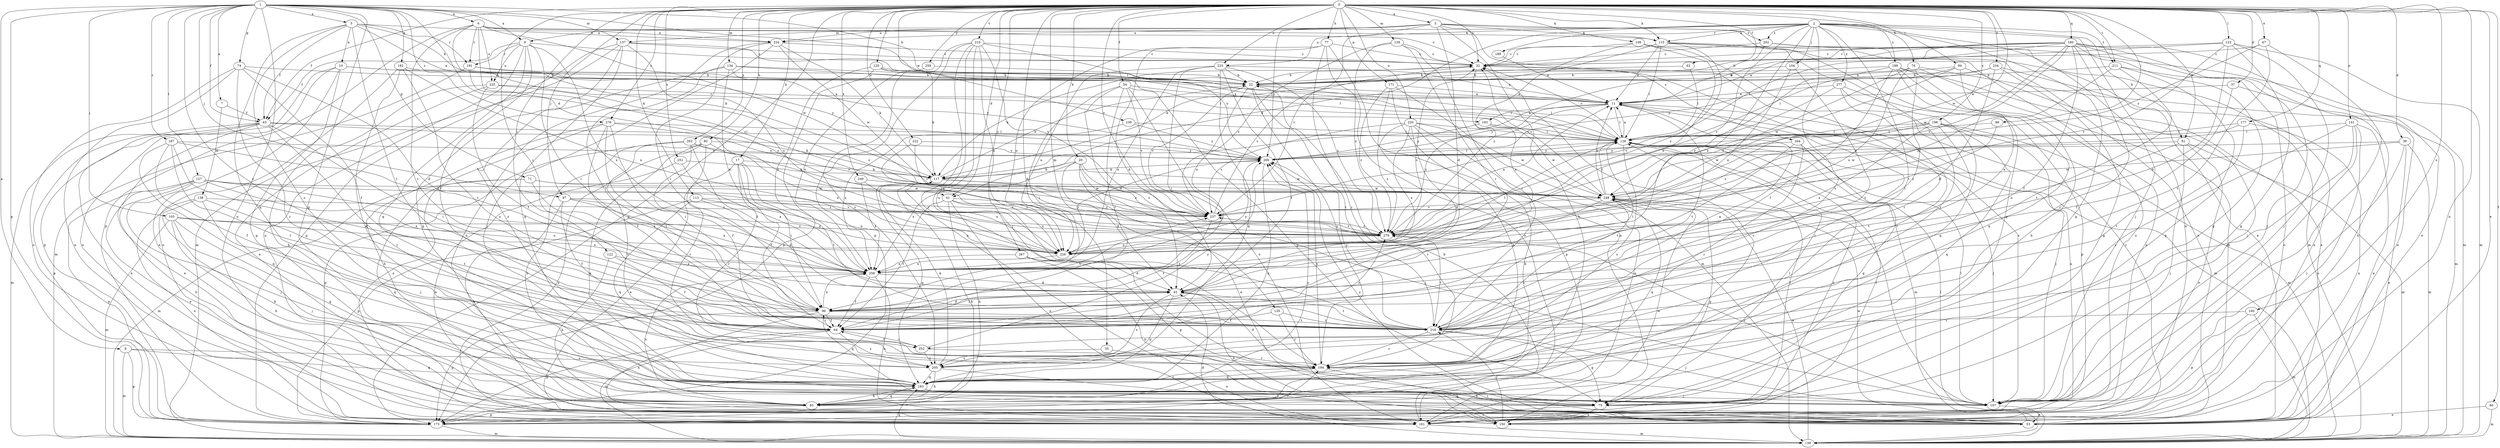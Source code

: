 strict digraph  {
0;
1;
2;
3;
5;
6;
7;
8;
9;
10;
11;
17;
20;
22;
32;
35;
37;
39;
41;
42;
47;
53;
54;
60;
62;
63;
64;
71;
74;
75;
76;
77;
80;
81;
85;
88;
94;
96;
97;
103;
104;
107;
108;
113;
115;
117;
120;
122;
123;
127;
128;
129;
134;
135;
137;
138;
139;
141;
150;
160;
161;
171;
173;
177;
180;
182;
183;
187;
189;
191;
193;
194;
196;
199;
202;
204;
205;
210;
211;
216;
220;
222;
223;
224;
225;
226;
234;
237;
239;
248;
249;
251;
252;
258;
259;
262;
267;
269;
276;
277;
279;
0 -> 3  [label=a];
0 -> 17  [label=b];
0 -> 20  [label=b];
0 -> 32  [label=c];
0 -> 35  [label=d];
0 -> 37  [label=d];
0 -> 39  [label=d];
0 -> 41  [label=d];
0 -> 47  [label=e];
0 -> 53  [label=e];
0 -> 54  [label=f];
0 -> 60  [label=f];
0 -> 62  [label=f];
0 -> 63  [label=f];
0 -> 76  [label=h];
0 -> 77  [label=h];
0 -> 80  [label=h];
0 -> 81  [label=h];
0 -> 88  [label=i];
0 -> 94  [label=i];
0 -> 96  [label=i];
0 -> 97  [label=j];
0 -> 108  [label=k];
0 -> 113  [label=k];
0 -> 115  [label=k];
0 -> 120  [label=l];
0 -> 122  [label=l];
0 -> 123  [label=l];
0 -> 129  [label=m];
0 -> 134  [label=m];
0 -> 135  [label=m];
0 -> 141  [label=n];
0 -> 150  [label=n];
0 -> 160  [label=o];
0 -> 171  [label=p];
0 -> 173  [label=p];
0 -> 177  [label=q];
0 -> 180  [label=q];
0 -> 196  [label=s];
0 -> 210  [label=t];
0 -> 211  [label=t];
0 -> 220  [label=u];
0 -> 222  [label=u];
0 -> 223  [label=u];
0 -> 234  [label=v];
0 -> 237  [label=v];
0 -> 239  [label=w];
0 -> 248  [label=w];
0 -> 249  [label=x];
0 -> 251  [label=x];
0 -> 259  [label=y];
0 -> 262  [label=y];
0 -> 267  [label=y];
0 -> 276  [label=z];
1 -> 5  [label=a];
1 -> 6  [label=a];
1 -> 7  [label=a];
1 -> 8  [label=a];
1 -> 9  [label=a];
1 -> 22  [label=b];
1 -> 41  [label=d];
1 -> 63  [label=f];
1 -> 71  [label=g];
1 -> 74  [label=g];
1 -> 75  [label=g];
1 -> 97  [label=j];
1 -> 103  [label=j];
1 -> 127  [label=l];
1 -> 128  [label=l];
1 -> 137  [label=m];
1 -> 161  [label=o];
1 -> 173  [label=p];
1 -> 182  [label=q];
1 -> 187  [label=r];
1 -> 252  [label=x];
1 -> 276  [label=z];
2 -> 41  [label=d];
2 -> 75  [label=g];
2 -> 81  [label=h];
2 -> 104  [label=j];
2 -> 107  [label=j];
2 -> 115  [label=k];
2 -> 150  [label=n];
2 -> 189  [label=r];
2 -> 199  [label=s];
2 -> 202  [label=s];
2 -> 211  [label=t];
2 -> 216  [label=t];
2 -> 223  [label=u];
2 -> 224  [label=u];
2 -> 252  [label=x];
2 -> 258  [label=x];
2 -> 277  [label=z];
2 -> 279  [label=z];
3 -> 9  [label=a];
3 -> 42  [label=d];
3 -> 75  [label=g];
3 -> 85  [label=h];
3 -> 115  [label=k];
3 -> 137  [label=m];
3 -> 202  [label=s];
3 -> 204  [label=s];
3 -> 224  [label=u];
3 -> 237  [label=v];
3 -> 269  [label=y];
5 -> 10  [label=a];
5 -> 11  [label=a];
5 -> 22  [label=b];
5 -> 63  [label=f];
5 -> 183  [label=q];
5 -> 191  [label=r];
5 -> 205  [label=s];
5 -> 216  [label=t];
5 -> 224  [label=u];
6 -> 32  [label=c];
6 -> 115  [label=k];
6 -> 117  [label=k];
6 -> 173  [label=p];
6 -> 191  [label=r];
6 -> 216  [label=t];
6 -> 224  [label=u];
6 -> 225  [label=u];
6 -> 248  [label=w];
6 -> 279  [label=z];
7 -> 63  [label=f];
7 -> 138  [label=m];
8 -> 139  [label=m];
8 -> 173  [label=p];
8 -> 183  [label=q];
8 -> 205  [label=s];
9 -> 32  [label=c];
9 -> 63  [label=f];
9 -> 64  [label=f];
9 -> 96  [label=i];
9 -> 150  [label=n];
9 -> 183  [label=q];
9 -> 191  [label=r];
9 -> 225  [label=u];
9 -> 258  [label=x];
10 -> 22  [label=b];
10 -> 53  [label=e];
10 -> 75  [label=g];
10 -> 161  [label=o];
10 -> 173  [label=p];
10 -> 193  [label=r];
11 -> 128  [label=l];
11 -> 139  [label=m];
11 -> 193  [label=r];
11 -> 194  [label=r];
11 -> 216  [label=t];
11 -> 269  [label=y];
11 -> 279  [label=z];
17 -> 53  [label=e];
17 -> 64  [label=f];
17 -> 96  [label=i];
17 -> 117  [label=k];
17 -> 194  [label=r];
17 -> 216  [label=t];
20 -> 42  [label=d];
20 -> 53  [label=e];
20 -> 107  [label=j];
20 -> 117  [label=k];
20 -> 248  [label=w];
20 -> 258  [label=x];
20 -> 279  [label=z];
22 -> 11  [label=a];
22 -> 128  [label=l];
22 -> 194  [label=r];
22 -> 216  [label=t];
22 -> 226  [label=u];
22 -> 237  [label=v];
32 -> 22  [label=b];
32 -> 117  [label=k];
32 -> 258  [label=x];
35 -> 161  [label=o];
35 -> 205  [label=s];
37 -> 11  [label=a];
37 -> 64  [label=f];
37 -> 139  [label=m];
39 -> 53  [label=e];
39 -> 107  [label=j];
39 -> 139  [label=m];
39 -> 248  [label=w];
39 -> 269  [label=y];
41 -> 64  [label=f];
41 -> 85  [label=h];
41 -> 161  [label=o];
41 -> 216  [label=t];
41 -> 226  [label=u];
41 -> 237  [label=v];
42 -> 96  [label=i];
42 -> 128  [label=l];
42 -> 183  [label=q];
42 -> 205  [label=s];
42 -> 216  [label=t];
47 -> 32  [label=c];
47 -> 107  [label=j];
47 -> 216  [label=t];
47 -> 269  [label=y];
53 -> 32  [label=c];
53 -> 194  [label=r];
53 -> 248  [label=w];
53 -> 269  [label=y];
54 -> 11  [label=a];
54 -> 42  [label=d];
54 -> 64  [label=f];
54 -> 75  [label=g];
54 -> 96  [label=i];
54 -> 161  [label=o];
54 -> 237  [label=v];
60 -> 53  [label=e];
60 -> 139  [label=m];
62 -> 22  [label=b];
62 -> 128  [label=l];
63 -> 53  [label=e];
63 -> 96  [label=i];
63 -> 117  [label=k];
63 -> 128  [label=l];
63 -> 139  [label=m];
63 -> 150  [label=n];
63 -> 173  [label=p];
63 -> 194  [label=r];
64 -> 96  [label=i];
64 -> 139  [label=m];
64 -> 173  [label=p];
64 -> 205  [label=s];
64 -> 279  [label=z];
64 -> 252  [label=c];
71 -> 107  [label=j];
71 -> 139  [label=m];
71 -> 248  [label=w];
71 -> 258  [label=x];
71 -> 279  [label=z];
74 -> 22  [label=b];
74 -> 42  [label=d];
74 -> 64  [label=f];
74 -> 150  [label=n];
74 -> 161  [label=o];
74 -> 194  [label=r];
75 -> 128  [label=l];
75 -> 150  [label=n];
75 -> 161  [label=o];
76 -> 22  [label=b];
76 -> 53  [label=e];
76 -> 96  [label=i];
76 -> 150  [label=n];
76 -> 226  [label=u];
76 -> 279  [label=z];
77 -> 32  [label=c];
77 -> 42  [label=d];
77 -> 150  [label=n];
77 -> 161  [label=o];
77 -> 194  [label=r];
77 -> 226  [label=u];
80 -> 75  [label=g];
80 -> 85  [label=h];
80 -> 161  [label=o];
80 -> 194  [label=r];
80 -> 226  [label=u];
80 -> 269  [label=y];
81 -> 107  [label=j];
81 -> 139  [label=m];
81 -> 161  [label=o];
81 -> 226  [label=u];
81 -> 269  [label=y];
85 -> 32  [label=c];
85 -> 173  [label=p];
85 -> 183  [label=q];
85 -> 258  [label=x];
85 -> 269  [label=y];
88 -> 128  [label=l];
88 -> 279  [label=z];
94 -> 22  [label=b];
94 -> 107  [label=j];
94 -> 128  [label=l];
94 -> 248  [label=w];
94 -> 258  [label=x];
96 -> 42  [label=d];
96 -> 64  [label=f];
96 -> 150  [label=n];
96 -> 173  [label=p];
96 -> 183  [label=q];
96 -> 216  [label=t];
96 -> 237  [label=v];
96 -> 258  [label=x];
97 -> 64  [label=f];
97 -> 85  [label=h];
97 -> 226  [label=u];
97 -> 237  [label=v];
97 -> 258  [label=x];
103 -> 85  [label=h];
103 -> 107  [label=j];
103 -> 139  [label=m];
103 -> 183  [label=q];
103 -> 226  [label=u];
103 -> 258  [label=x];
103 -> 279  [label=z];
104 -> 22  [label=b];
104 -> 216  [label=t];
104 -> 226  [label=u];
107 -> 32  [label=c];
107 -> 53  [label=e];
107 -> 128  [label=l];
107 -> 279  [label=z];
108 -> 32  [label=c];
108 -> 139  [label=m];
108 -> 194  [label=r];
108 -> 226  [label=u];
108 -> 279  [label=z];
113 -> 42  [label=d];
113 -> 173  [label=p];
113 -> 183  [label=q];
113 -> 226  [label=u];
113 -> 237  [label=v];
115 -> 11  [label=a];
115 -> 32  [label=c];
115 -> 53  [label=e];
115 -> 117  [label=k];
115 -> 128  [label=l];
115 -> 161  [label=o];
115 -> 194  [label=r];
115 -> 279  [label=z];
117 -> 22  [label=b];
117 -> 183  [label=q];
117 -> 237  [label=v];
117 -> 248  [label=w];
120 -> 22  [label=b];
120 -> 117  [label=k];
120 -> 128  [label=l];
120 -> 173  [label=p];
120 -> 258  [label=x];
122 -> 64  [label=f];
122 -> 85  [label=h];
122 -> 258  [label=x];
123 -> 11  [label=a];
123 -> 32  [label=c];
123 -> 42  [label=d];
123 -> 75  [label=g];
123 -> 107  [label=j];
123 -> 139  [label=m];
123 -> 237  [label=v];
127 -> 53  [label=e];
127 -> 85  [label=h];
127 -> 107  [label=j];
127 -> 173  [label=p];
127 -> 226  [label=u];
127 -> 248  [label=w];
127 -> 258  [label=x];
127 -> 279  [label=z];
128 -> 11  [label=a];
128 -> 32  [label=c];
128 -> 107  [label=j];
128 -> 139  [label=m];
128 -> 161  [label=o];
128 -> 205  [label=s];
128 -> 269  [label=y];
129 -> 32  [label=c];
129 -> 96  [label=i];
129 -> 216  [label=t];
129 -> 237  [label=v];
129 -> 279  [label=z];
134 -> 22  [label=b];
134 -> 96  [label=i];
134 -> 128  [label=l];
134 -> 205  [label=s];
134 -> 258  [label=x];
134 -> 269  [label=y];
135 -> 64  [label=f];
135 -> 194  [label=r];
135 -> 216  [label=t];
137 -> 32  [label=c];
137 -> 75  [label=g];
137 -> 128  [label=l];
137 -> 139  [label=m];
137 -> 173  [label=p];
137 -> 183  [label=q];
137 -> 226  [label=u];
138 -> 85  [label=h];
138 -> 161  [label=o];
138 -> 183  [label=q];
138 -> 216  [label=t];
138 -> 237  [label=v];
139 -> 42  [label=d];
139 -> 128  [label=l];
139 -> 183  [label=q];
139 -> 248  [label=w];
141 -> 53  [label=e];
141 -> 107  [label=j];
141 -> 128  [label=l];
141 -> 161  [label=o];
141 -> 194  [label=r];
141 -> 205  [label=s];
150 -> 42  [label=d];
150 -> 216  [label=t];
160 -> 139  [label=m];
160 -> 173  [label=p];
160 -> 216  [label=t];
161 -> 11  [label=a];
161 -> 22  [label=b];
161 -> 128  [label=l];
161 -> 139  [label=m];
161 -> 248  [label=w];
171 -> 11  [label=a];
171 -> 85  [label=h];
171 -> 139  [label=m];
171 -> 173  [label=p];
171 -> 279  [label=z];
173 -> 117  [label=k];
173 -> 128  [label=l];
173 -> 139  [label=m];
173 -> 194  [label=r];
177 -> 128  [label=l];
177 -> 150  [label=n];
177 -> 216  [label=t];
177 -> 248  [label=w];
180 -> 11  [label=a];
180 -> 22  [label=b];
180 -> 32  [label=c];
180 -> 53  [label=e];
180 -> 64  [label=f];
180 -> 75  [label=g];
180 -> 107  [label=j];
180 -> 128  [label=l];
180 -> 150  [label=n];
180 -> 194  [label=r];
180 -> 237  [label=v];
180 -> 248  [label=w];
182 -> 22  [label=b];
182 -> 161  [label=o];
182 -> 183  [label=q];
182 -> 216  [label=t];
182 -> 226  [label=u];
183 -> 75  [label=g];
183 -> 85  [label=h];
183 -> 107  [label=j];
183 -> 194  [label=r];
187 -> 64  [label=f];
187 -> 96  [label=i];
187 -> 183  [label=q];
187 -> 216  [label=t];
187 -> 269  [label=y];
187 -> 279  [label=z];
189 -> 11  [label=a];
191 -> 22  [label=b];
191 -> 139  [label=m];
191 -> 269  [label=y];
191 -> 279  [label=z];
193 -> 128  [label=l];
193 -> 248  [label=w];
193 -> 269  [label=y];
194 -> 42  [label=d];
194 -> 53  [label=e];
194 -> 183  [label=q];
194 -> 269  [label=y];
196 -> 107  [label=j];
196 -> 128  [label=l];
196 -> 139  [label=m];
196 -> 183  [label=q];
196 -> 216  [label=t];
196 -> 248  [label=w];
196 -> 258  [label=x];
196 -> 279  [label=z];
199 -> 22  [label=b];
199 -> 53  [label=e];
199 -> 64  [label=f];
199 -> 85  [label=h];
199 -> 161  [label=o];
199 -> 183  [label=q];
199 -> 279  [label=z];
202 -> 32  [label=c];
202 -> 53  [label=e];
202 -> 117  [label=k];
202 -> 139  [label=m];
204 -> 75  [label=g];
204 -> 194  [label=r];
204 -> 216  [label=t];
204 -> 269  [label=y];
205 -> 53  [label=e];
205 -> 85  [label=h];
205 -> 117  [label=k];
205 -> 183  [label=q];
210 -> 32  [label=c];
210 -> 107  [label=j];
210 -> 150  [label=n];
210 -> 173  [label=p];
210 -> 194  [label=r];
210 -> 205  [label=s];
210 -> 226  [label=u];
210 -> 237  [label=v];
210 -> 269  [label=y];
211 -> 22  [label=b];
211 -> 75  [label=g];
211 -> 161  [label=o];
211 -> 216  [label=t];
211 -> 279  [label=z];
216 -> 11  [label=a];
216 -> 75  [label=g];
216 -> 107  [label=j];
216 -> 194  [label=r];
216 -> 269  [label=y];
220 -> 42  [label=d];
220 -> 85  [label=h];
220 -> 128  [label=l];
220 -> 161  [label=o];
220 -> 237  [label=v];
220 -> 248  [label=w];
220 -> 258  [label=x];
220 -> 279  [label=z];
222 -> 226  [label=u];
222 -> 237  [label=v];
222 -> 269  [label=y];
223 -> 11  [label=a];
223 -> 22  [label=b];
223 -> 64  [label=f];
223 -> 96  [label=i];
223 -> 183  [label=q];
223 -> 226  [label=u];
223 -> 258  [label=x];
223 -> 279  [label=z];
224 -> 32  [label=c];
224 -> 96  [label=i];
224 -> 107  [label=j];
224 -> 117  [label=k];
224 -> 150  [label=n];
224 -> 248  [label=w];
225 -> 11  [label=a];
225 -> 53  [label=e];
225 -> 85  [label=h];
225 -> 216  [label=t];
225 -> 279  [label=z];
226 -> 32  [label=c];
226 -> 128  [label=l];
226 -> 258  [label=x];
226 -> 269  [label=y];
234 -> 22  [label=b];
234 -> 42  [label=d];
234 -> 75  [label=g];
234 -> 150  [label=n];
234 -> 269  [label=y];
237 -> 32  [label=c];
237 -> 64  [label=f];
237 -> 279  [label=z];
239 -> 128  [label=l];
239 -> 258  [label=x];
239 -> 269  [label=y];
248 -> 11  [label=a];
248 -> 32  [label=c];
248 -> 75  [label=g];
248 -> 96  [label=i];
248 -> 107  [label=j];
248 -> 128  [label=l];
248 -> 183  [label=q];
248 -> 205  [label=s];
248 -> 237  [label=v];
249 -> 226  [label=u];
249 -> 248  [label=w];
249 -> 258  [label=x];
251 -> 53  [label=e];
251 -> 117  [label=k];
251 -> 258  [label=x];
252 -> 64  [label=f];
252 -> 194  [label=r];
252 -> 205  [label=s];
252 -> 269  [label=y];
258 -> 42  [label=d];
258 -> 64  [label=f];
258 -> 161  [label=o];
258 -> 269  [label=y];
259 -> 22  [label=b];
259 -> 258  [label=x];
262 -> 42  [label=d];
262 -> 64  [label=f];
262 -> 173  [label=p];
262 -> 194  [label=r];
262 -> 269  [label=y];
262 -> 279  [label=z];
267 -> 42  [label=d];
267 -> 75  [label=g];
267 -> 150  [label=n];
267 -> 258  [label=x];
269 -> 117  [label=k];
269 -> 128  [label=l];
269 -> 183  [label=q];
276 -> 64  [label=f];
276 -> 85  [label=h];
276 -> 96  [label=i];
276 -> 128  [label=l];
276 -> 161  [label=o];
276 -> 216  [label=t];
276 -> 237  [label=v];
277 -> 11  [label=a];
277 -> 173  [label=p];
277 -> 183  [label=q];
277 -> 194  [label=r];
277 -> 237  [label=v];
279 -> 11  [label=a];
279 -> 216  [label=t];
279 -> 226  [label=u];
279 -> 237  [label=v];
}
